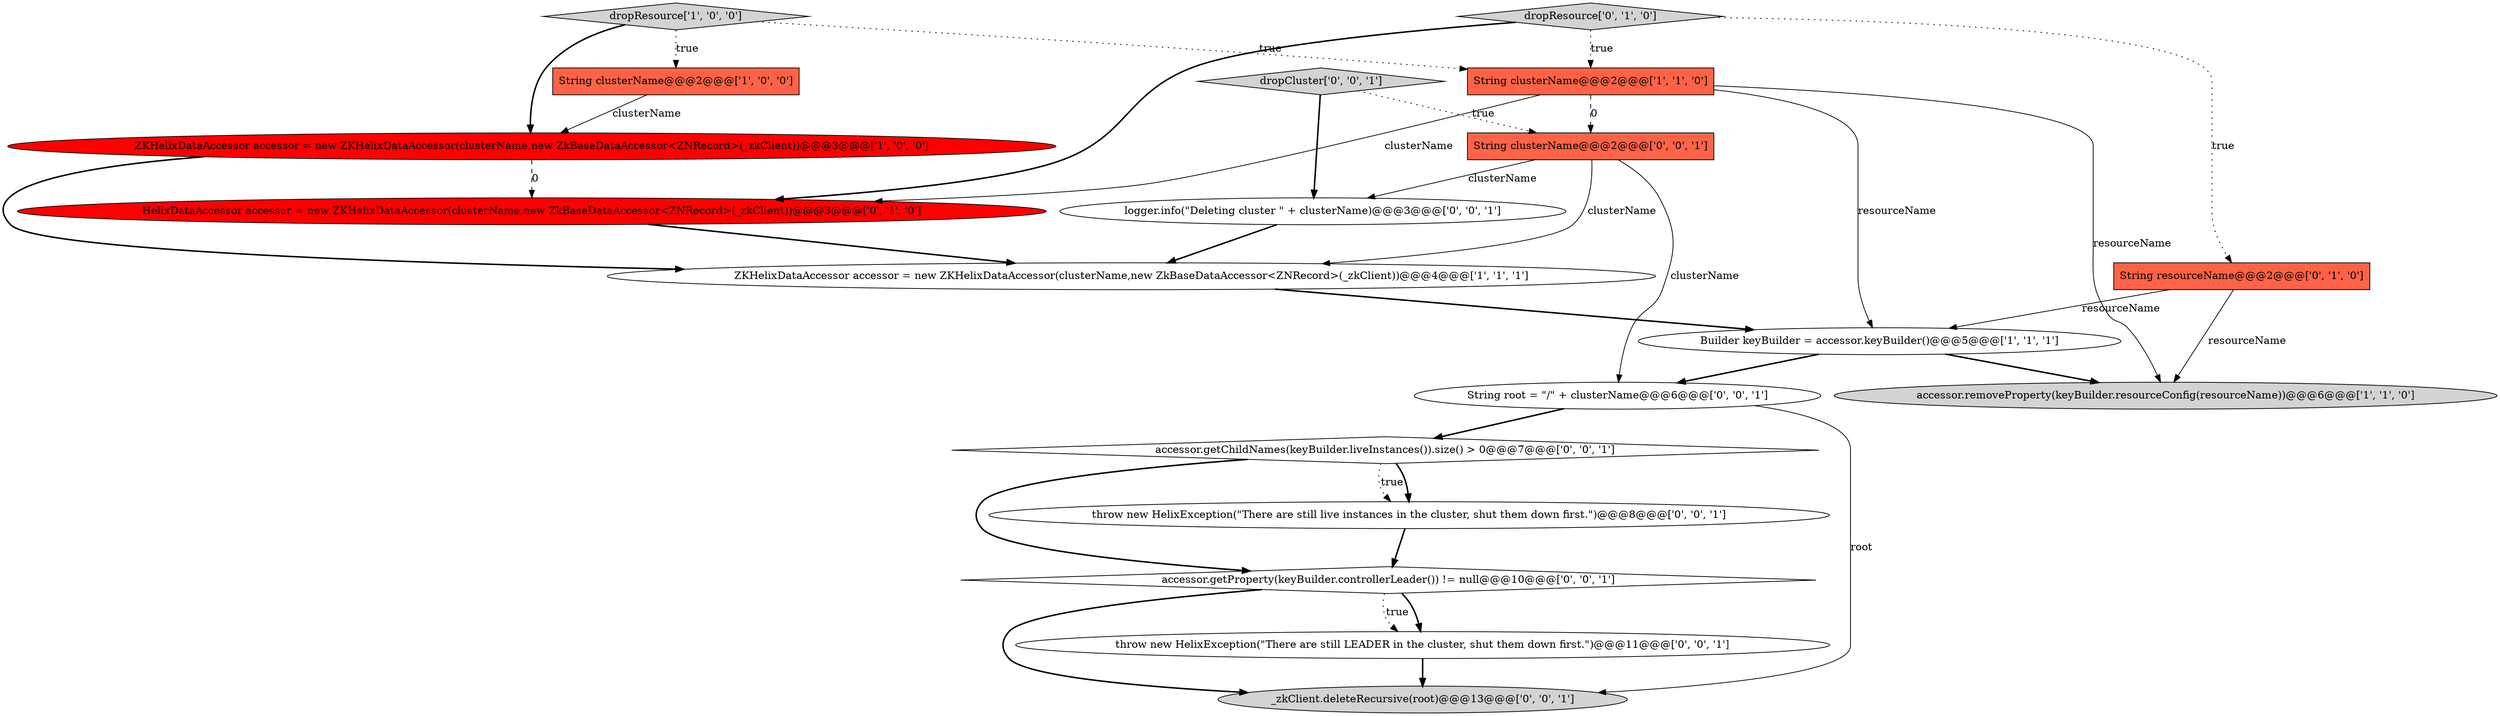 digraph {
6 [style = filled, label = "accessor.removeProperty(keyBuilder.resourceConfig(resourceName))@@@6@@@['1', '1', '0']", fillcolor = lightgray, shape = ellipse image = "AAA0AAABBB1BBB"];
2 [style = filled, label = "String clusterName@@@2@@@['1', '1', '0']", fillcolor = tomato, shape = box image = "AAA0AAABBB1BBB"];
1 [style = filled, label = "String clusterName@@@2@@@['1', '0', '0']", fillcolor = tomato, shape = box image = "AAA0AAABBB1BBB"];
14 [style = filled, label = "accessor.getChildNames(keyBuilder.liveInstances()).size() > 0@@@7@@@['0', '0', '1']", fillcolor = white, shape = diamond image = "AAA0AAABBB3BBB"];
18 [style = filled, label = "dropCluster['0', '0', '1']", fillcolor = lightgray, shape = diamond image = "AAA0AAABBB3BBB"];
8 [style = filled, label = "dropResource['0', '1', '0']", fillcolor = lightgray, shape = diamond image = "AAA0AAABBB2BBB"];
4 [style = filled, label = "dropResource['1', '0', '0']", fillcolor = lightgray, shape = diamond image = "AAA0AAABBB1BBB"];
9 [style = filled, label = "HelixDataAccessor accessor = new ZKHelixDataAccessor(clusterName,new ZkBaseDataAccessor<ZNRecord>(_zkClient))@@@3@@@['0', '1', '0']", fillcolor = red, shape = ellipse image = "AAA1AAABBB2BBB"];
3 [style = filled, label = "ZKHelixDataAccessor accessor = new ZKHelixDataAccessor(clusterName,new ZkBaseDataAccessor<ZNRecord>(_zkClient))@@@3@@@['1', '0', '0']", fillcolor = red, shape = ellipse image = "AAA1AAABBB1BBB"];
12 [style = filled, label = "String root = \"/\" + clusterName@@@6@@@['0', '0', '1']", fillcolor = white, shape = ellipse image = "AAA0AAABBB3BBB"];
16 [style = filled, label = "_zkClient.deleteRecursive(root)@@@13@@@['0', '0', '1']", fillcolor = lightgray, shape = ellipse image = "AAA0AAABBB3BBB"];
17 [style = filled, label = "String clusterName@@@2@@@['0', '0', '1']", fillcolor = tomato, shape = box image = "AAA0AAABBB3BBB"];
10 [style = filled, label = "logger.info(\"Deleting cluster \" + clusterName)@@@3@@@['0', '0', '1']", fillcolor = white, shape = ellipse image = "AAA0AAABBB3BBB"];
0 [style = filled, label = "Builder keyBuilder = accessor.keyBuilder()@@@5@@@['1', '1', '1']", fillcolor = white, shape = ellipse image = "AAA0AAABBB1BBB"];
11 [style = filled, label = "accessor.getProperty(keyBuilder.controllerLeader()) != null@@@10@@@['0', '0', '1']", fillcolor = white, shape = diamond image = "AAA0AAABBB3BBB"];
15 [style = filled, label = "throw new HelixException(\"There are still LEADER in the cluster, shut them down first.\")@@@11@@@['0', '0', '1']", fillcolor = white, shape = ellipse image = "AAA0AAABBB3BBB"];
13 [style = filled, label = "throw new HelixException(\"There are still live instances in the cluster, shut them down first.\")@@@8@@@['0', '0', '1']", fillcolor = white, shape = ellipse image = "AAA0AAABBB3BBB"];
7 [style = filled, label = "String resourceName@@@2@@@['0', '1', '0']", fillcolor = tomato, shape = box image = "AAA0AAABBB2BBB"];
5 [style = filled, label = "ZKHelixDataAccessor accessor = new ZKHelixDataAccessor(clusterName,new ZkBaseDataAccessor<ZNRecord>(_zkClient))@@@4@@@['1', '1', '1']", fillcolor = white, shape = ellipse image = "AAA0AAABBB1BBB"];
11->16 [style = bold, label=""];
4->3 [style = bold, label=""];
1->3 [style = solid, label="clusterName"];
17->10 [style = solid, label="clusterName"];
7->0 [style = solid, label="resourceName"];
4->1 [style = dotted, label="true"];
0->6 [style = bold, label=""];
8->2 [style = dotted, label="true"];
0->12 [style = bold, label=""];
8->7 [style = dotted, label="true"];
15->16 [style = bold, label=""];
2->17 [style = dashed, label="0"];
13->11 [style = bold, label=""];
14->13 [style = dotted, label="true"];
11->15 [style = bold, label=""];
17->12 [style = solid, label="clusterName"];
3->5 [style = bold, label=""];
17->5 [style = solid, label="clusterName"];
10->5 [style = bold, label=""];
18->10 [style = bold, label=""];
5->0 [style = bold, label=""];
3->9 [style = dashed, label="0"];
2->6 [style = solid, label="resourceName"];
12->14 [style = bold, label=""];
8->9 [style = bold, label=""];
2->9 [style = solid, label="clusterName"];
9->5 [style = bold, label=""];
18->17 [style = dotted, label="true"];
12->16 [style = solid, label="root"];
14->13 [style = bold, label=""];
11->15 [style = dotted, label="true"];
2->0 [style = solid, label="resourceName"];
14->11 [style = bold, label=""];
4->2 [style = dotted, label="true"];
7->6 [style = solid, label="resourceName"];
}
